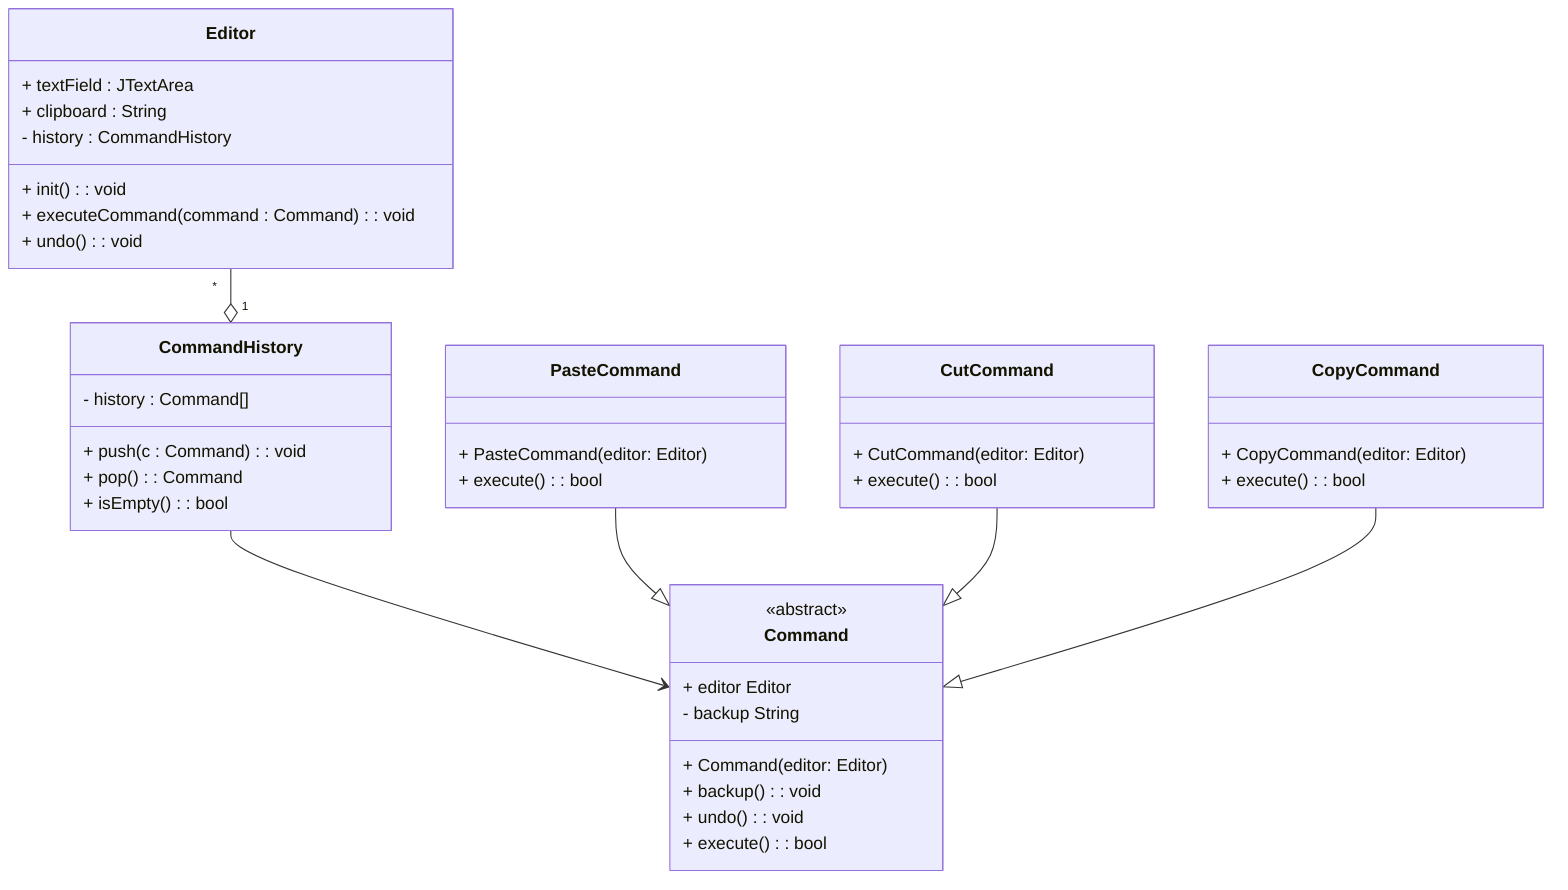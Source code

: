 classDiagram

    class Command {
        <<abstract>>
        + editor Editor
        - backup String
        + Command(editor: Editor)
        + backup() : void
        + undo() : void
        + execute() : bool
    }

    class CommandHistory {
        - history : Command[]
        + push(c : Command) : void
        + pop() : Command
        + isEmpty() : bool
    }

    class CopyCommand {
        + CopyCommand(editor: Editor)
        + execute() : bool
    }

    class PasteCommand {
        + PasteCommand(editor: Editor)
        + execute() : bool
    }

    class CutCommand {
        + CutCommand(editor: Editor)
        + execute() : bool
    }

    class Editor {
        + textField : JTextArea
        + clipboard : String
        - history : CommandHistory
        + init() : void
        + executeCommand(command : Command) : void
        + undo() : void
    }

    Editor "*" --o "1" CommandHistory
    CommandHistory  -->  Command

    PasteCommand  --|>  Command
    CutCommand  --|>  Command
    CopyCommand  --|>  Command